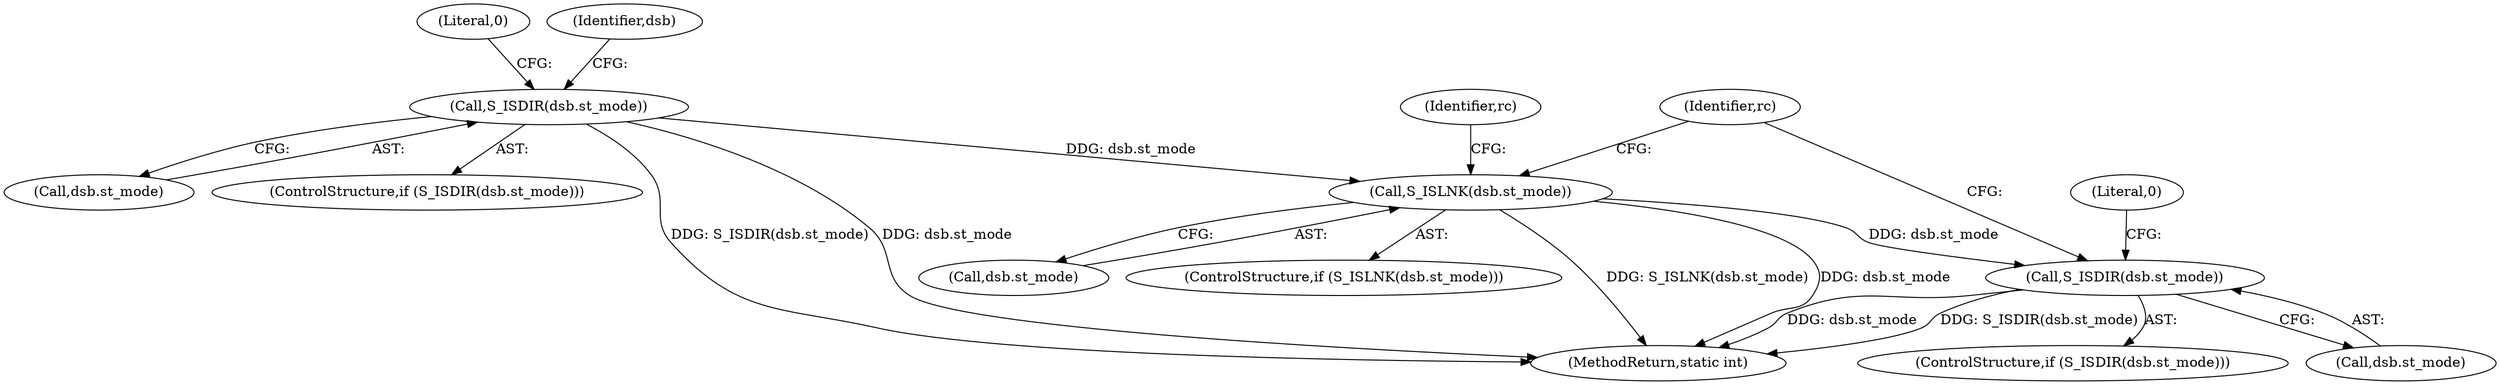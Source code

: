 digraph "1_rpm_f2d3be2a8741234faaa96f5fd05fdfdc75779a79@del" {
"1000206" [label="(Call,S_ISDIR(dsb.st_mode))"];
"1000179" [label="(Call,S_ISLNK(dsb.st_mode))"];
"1000172" [label="(Call,S_ISDIR(dsb.st_mode))"];
"1000178" [label="(ControlStructure,if (S_ISLNK(dsb.st_mode)))"];
"1000316" [label="(MethodReturn,static int)"];
"1000173" [label="(Call,dsb.st_mode)"];
"1000206" [label="(Call,S_ISDIR(dsb.st_mode))"];
"1000172" [label="(Call,S_ISDIR(dsb.st_mode))"];
"1000205" [label="(ControlStructure,if (S_ISDIR(dsb.st_mode)))"];
"1000177" [label="(Literal,0)"];
"1000179" [label="(Call,S_ISLNK(dsb.st_mode))"];
"1000207" [label="(Call,dsb.st_mode)"];
"1000180" [label="(Call,dsb.st_mode)"];
"1000181" [label="(Identifier,dsb)"];
"1000185" [label="(Identifier,rc)"];
"1000211" [label="(Literal,0)"];
"1000171" [label="(ControlStructure,if (S_ISDIR(dsb.st_mode)))"];
"1000301" [label="(Identifier,rc)"];
"1000206" -> "1000205"  [label="AST: "];
"1000206" -> "1000207"  [label="CFG: "];
"1000207" -> "1000206"  [label="AST: "];
"1000211" -> "1000206"  [label="CFG: "];
"1000301" -> "1000206"  [label="CFG: "];
"1000206" -> "1000316"  [label="DDG: S_ISDIR(dsb.st_mode)"];
"1000206" -> "1000316"  [label="DDG: dsb.st_mode"];
"1000179" -> "1000206"  [label="DDG: dsb.st_mode"];
"1000179" -> "1000178"  [label="AST: "];
"1000179" -> "1000180"  [label="CFG: "];
"1000180" -> "1000179"  [label="AST: "];
"1000185" -> "1000179"  [label="CFG: "];
"1000301" -> "1000179"  [label="CFG: "];
"1000179" -> "1000316"  [label="DDG: S_ISLNK(dsb.st_mode)"];
"1000179" -> "1000316"  [label="DDG: dsb.st_mode"];
"1000172" -> "1000179"  [label="DDG: dsb.st_mode"];
"1000172" -> "1000171"  [label="AST: "];
"1000172" -> "1000173"  [label="CFG: "];
"1000173" -> "1000172"  [label="AST: "];
"1000177" -> "1000172"  [label="CFG: "];
"1000181" -> "1000172"  [label="CFG: "];
"1000172" -> "1000316"  [label="DDG: S_ISDIR(dsb.st_mode)"];
"1000172" -> "1000316"  [label="DDG: dsb.st_mode"];
}
